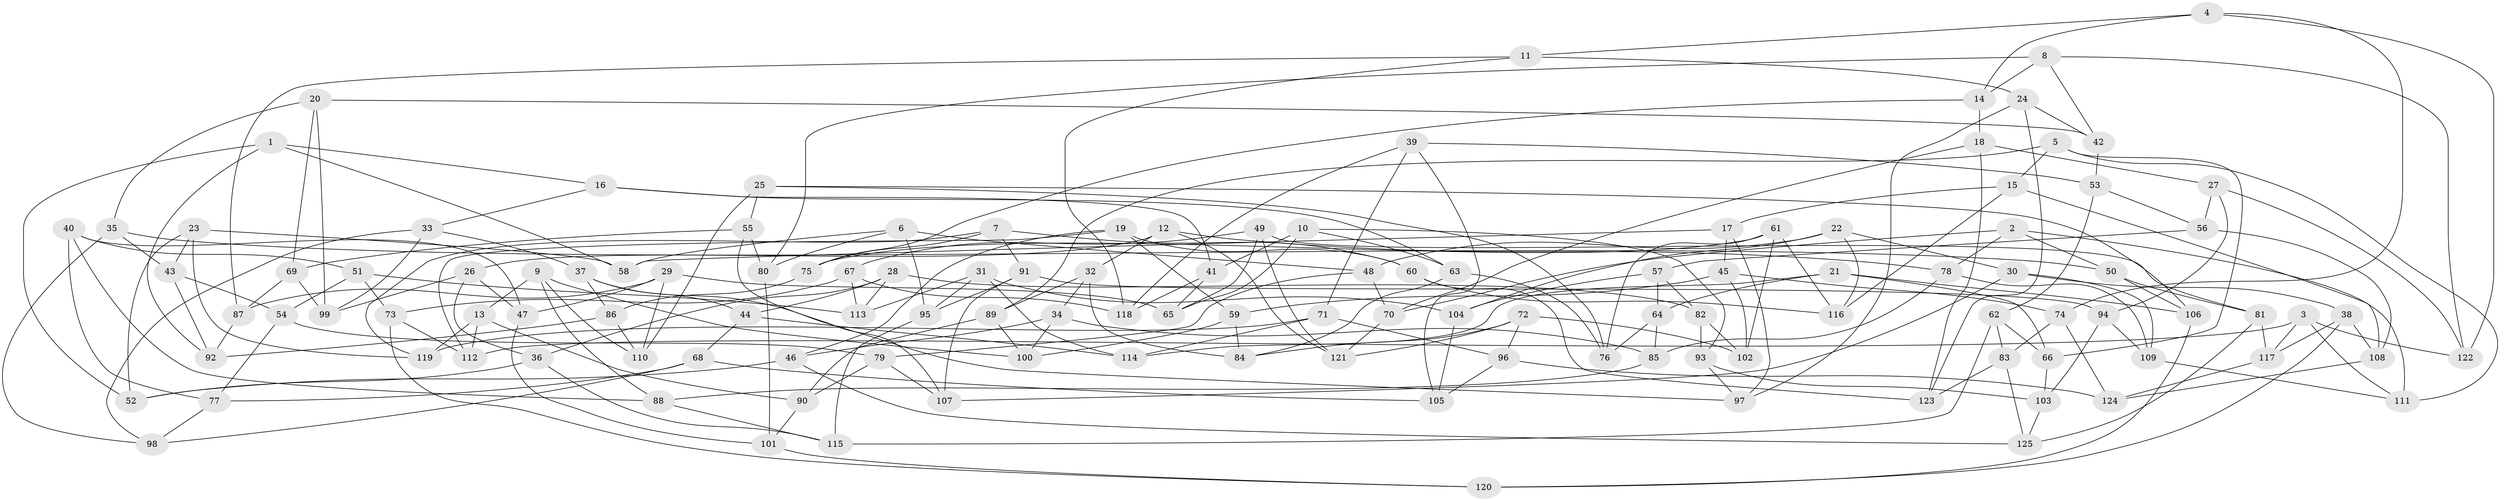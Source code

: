 // Generated by graph-tools (version 1.1) at 2025/50/03/09/25 03:50:54]
// undirected, 125 vertices, 250 edges
graph export_dot {
graph [start="1"]
  node [color=gray90,style=filled];
  1;
  2;
  3;
  4;
  5;
  6;
  7;
  8;
  9;
  10;
  11;
  12;
  13;
  14;
  15;
  16;
  17;
  18;
  19;
  20;
  21;
  22;
  23;
  24;
  25;
  26;
  27;
  28;
  29;
  30;
  31;
  32;
  33;
  34;
  35;
  36;
  37;
  38;
  39;
  40;
  41;
  42;
  43;
  44;
  45;
  46;
  47;
  48;
  49;
  50;
  51;
  52;
  53;
  54;
  55;
  56;
  57;
  58;
  59;
  60;
  61;
  62;
  63;
  64;
  65;
  66;
  67;
  68;
  69;
  70;
  71;
  72;
  73;
  74;
  75;
  76;
  77;
  78;
  79;
  80;
  81;
  82;
  83;
  84;
  85;
  86;
  87;
  88;
  89;
  90;
  91;
  92;
  93;
  94;
  95;
  96;
  97;
  98;
  99;
  100;
  101;
  102;
  103;
  104;
  105;
  106;
  107;
  108;
  109;
  110;
  111;
  112;
  113;
  114;
  115;
  116;
  117;
  118;
  119;
  120;
  121;
  122;
  123;
  124;
  125;
  1 -- 92;
  1 -- 52;
  1 -- 16;
  1 -- 58;
  2 -- 50;
  2 -- 111;
  2 -- 70;
  2 -- 78;
  3 -- 122;
  3 -- 111;
  3 -- 112;
  3 -- 117;
  4 -- 122;
  4 -- 74;
  4 -- 11;
  4 -- 14;
  5 -- 15;
  5 -- 66;
  5 -- 89;
  5 -- 111;
  6 -- 48;
  6 -- 95;
  6 -- 80;
  6 -- 58;
  7 -- 91;
  7 -- 60;
  7 -- 119;
  7 -- 75;
  8 -- 42;
  8 -- 80;
  8 -- 122;
  8 -- 14;
  9 -- 13;
  9 -- 110;
  9 -- 88;
  9 -- 100;
  10 -- 41;
  10 -- 63;
  10 -- 65;
  10 -- 93;
  11 -- 24;
  11 -- 118;
  11 -- 87;
  12 -- 32;
  12 -- 26;
  12 -- 121;
  12 -- 78;
  13 -- 112;
  13 -- 90;
  13 -- 119;
  14 -- 75;
  14 -- 18;
  15 -- 116;
  15 -- 17;
  15 -- 108;
  16 -- 41;
  16 -- 63;
  16 -- 33;
  17 -- 97;
  17 -- 58;
  17 -- 45;
  18 -- 27;
  18 -- 70;
  18 -- 123;
  19 -- 46;
  19 -- 112;
  19 -- 60;
  19 -- 59;
  20 -- 35;
  20 -- 42;
  20 -- 69;
  20 -- 99;
  21 -- 114;
  21 -- 106;
  21 -- 66;
  21 -- 64;
  22 -- 30;
  22 -- 104;
  22 -- 116;
  22 -- 48;
  23 -- 43;
  23 -- 52;
  23 -- 58;
  23 -- 119;
  24 -- 42;
  24 -- 97;
  24 -- 123;
  25 -- 76;
  25 -- 55;
  25 -- 106;
  25 -- 110;
  26 -- 99;
  26 -- 36;
  26 -- 47;
  27 -- 94;
  27 -- 122;
  27 -- 56;
  28 -- 36;
  28 -- 82;
  28 -- 113;
  28 -- 44;
  29 -- 110;
  29 -- 65;
  29 -- 87;
  29 -- 47;
  30 -- 107;
  30 -- 38;
  30 -- 109;
  31 -- 114;
  31 -- 95;
  31 -- 104;
  31 -- 113;
  32 -- 89;
  32 -- 84;
  32 -- 34;
  33 -- 37;
  33 -- 99;
  33 -- 98;
  34 -- 100;
  34 -- 85;
  34 -- 46;
  35 -- 43;
  35 -- 98;
  35 -- 50;
  36 -- 52;
  36 -- 115;
  37 -- 86;
  37 -- 97;
  37 -- 44;
  38 -- 108;
  38 -- 120;
  38 -- 117;
  39 -- 53;
  39 -- 105;
  39 -- 118;
  39 -- 71;
  40 -- 77;
  40 -- 47;
  40 -- 88;
  40 -- 51;
  41 -- 65;
  41 -- 118;
  42 -- 53;
  43 -- 92;
  43 -- 54;
  44 -- 114;
  44 -- 68;
  45 -- 74;
  45 -- 102;
  45 -- 59;
  46 -- 125;
  46 -- 52;
  47 -- 101;
  48 -- 79;
  48 -- 70;
  49 -- 67;
  49 -- 65;
  49 -- 81;
  49 -- 121;
  50 -- 81;
  50 -- 106;
  51 -- 54;
  51 -- 113;
  51 -- 73;
  53 -- 62;
  53 -- 56;
  54 -- 79;
  54 -- 77;
  55 -- 107;
  55 -- 80;
  55 -- 69;
  56 -- 108;
  56 -- 57;
  57 -- 104;
  57 -- 82;
  57 -- 64;
  59 -- 84;
  59 -- 100;
  60 -- 116;
  60 -- 123;
  61 -- 75;
  61 -- 116;
  61 -- 102;
  61 -- 76;
  62 -- 83;
  62 -- 115;
  62 -- 66;
  63 -- 76;
  63 -- 84;
  64 -- 76;
  64 -- 85;
  66 -- 103;
  67 -- 118;
  67 -- 113;
  67 -- 73;
  68 -- 77;
  68 -- 98;
  68 -- 105;
  69 -- 87;
  69 -- 99;
  70 -- 121;
  71 -- 96;
  71 -- 119;
  71 -- 114;
  72 -- 102;
  72 -- 121;
  72 -- 96;
  72 -- 84;
  73 -- 120;
  73 -- 112;
  74 -- 124;
  74 -- 83;
  75 -- 86;
  77 -- 98;
  78 -- 109;
  78 -- 85;
  79 -- 90;
  79 -- 107;
  80 -- 101;
  81 -- 125;
  81 -- 117;
  82 -- 102;
  82 -- 93;
  83 -- 123;
  83 -- 125;
  85 -- 88;
  86 -- 110;
  86 -- 92;
  87 -- 92;
  88 -- 115;
  89 -- 90;
  89 -- 100;
  90 -- 101;
  91 -- 107;
  91 -- 95;
  91 -- 94;
  93 -- 97;
  93 -- 103;
  94 -- 103;
  94 -- 109;
  95 -- 115;
  96 -- 105;
  96 -- 124;
  101 -- 120;
  103 -- 125;
  104 -- 105;
  106 -- 120;
  108 -- 124;
  109 -- 111;
  117 -- 124;
}
